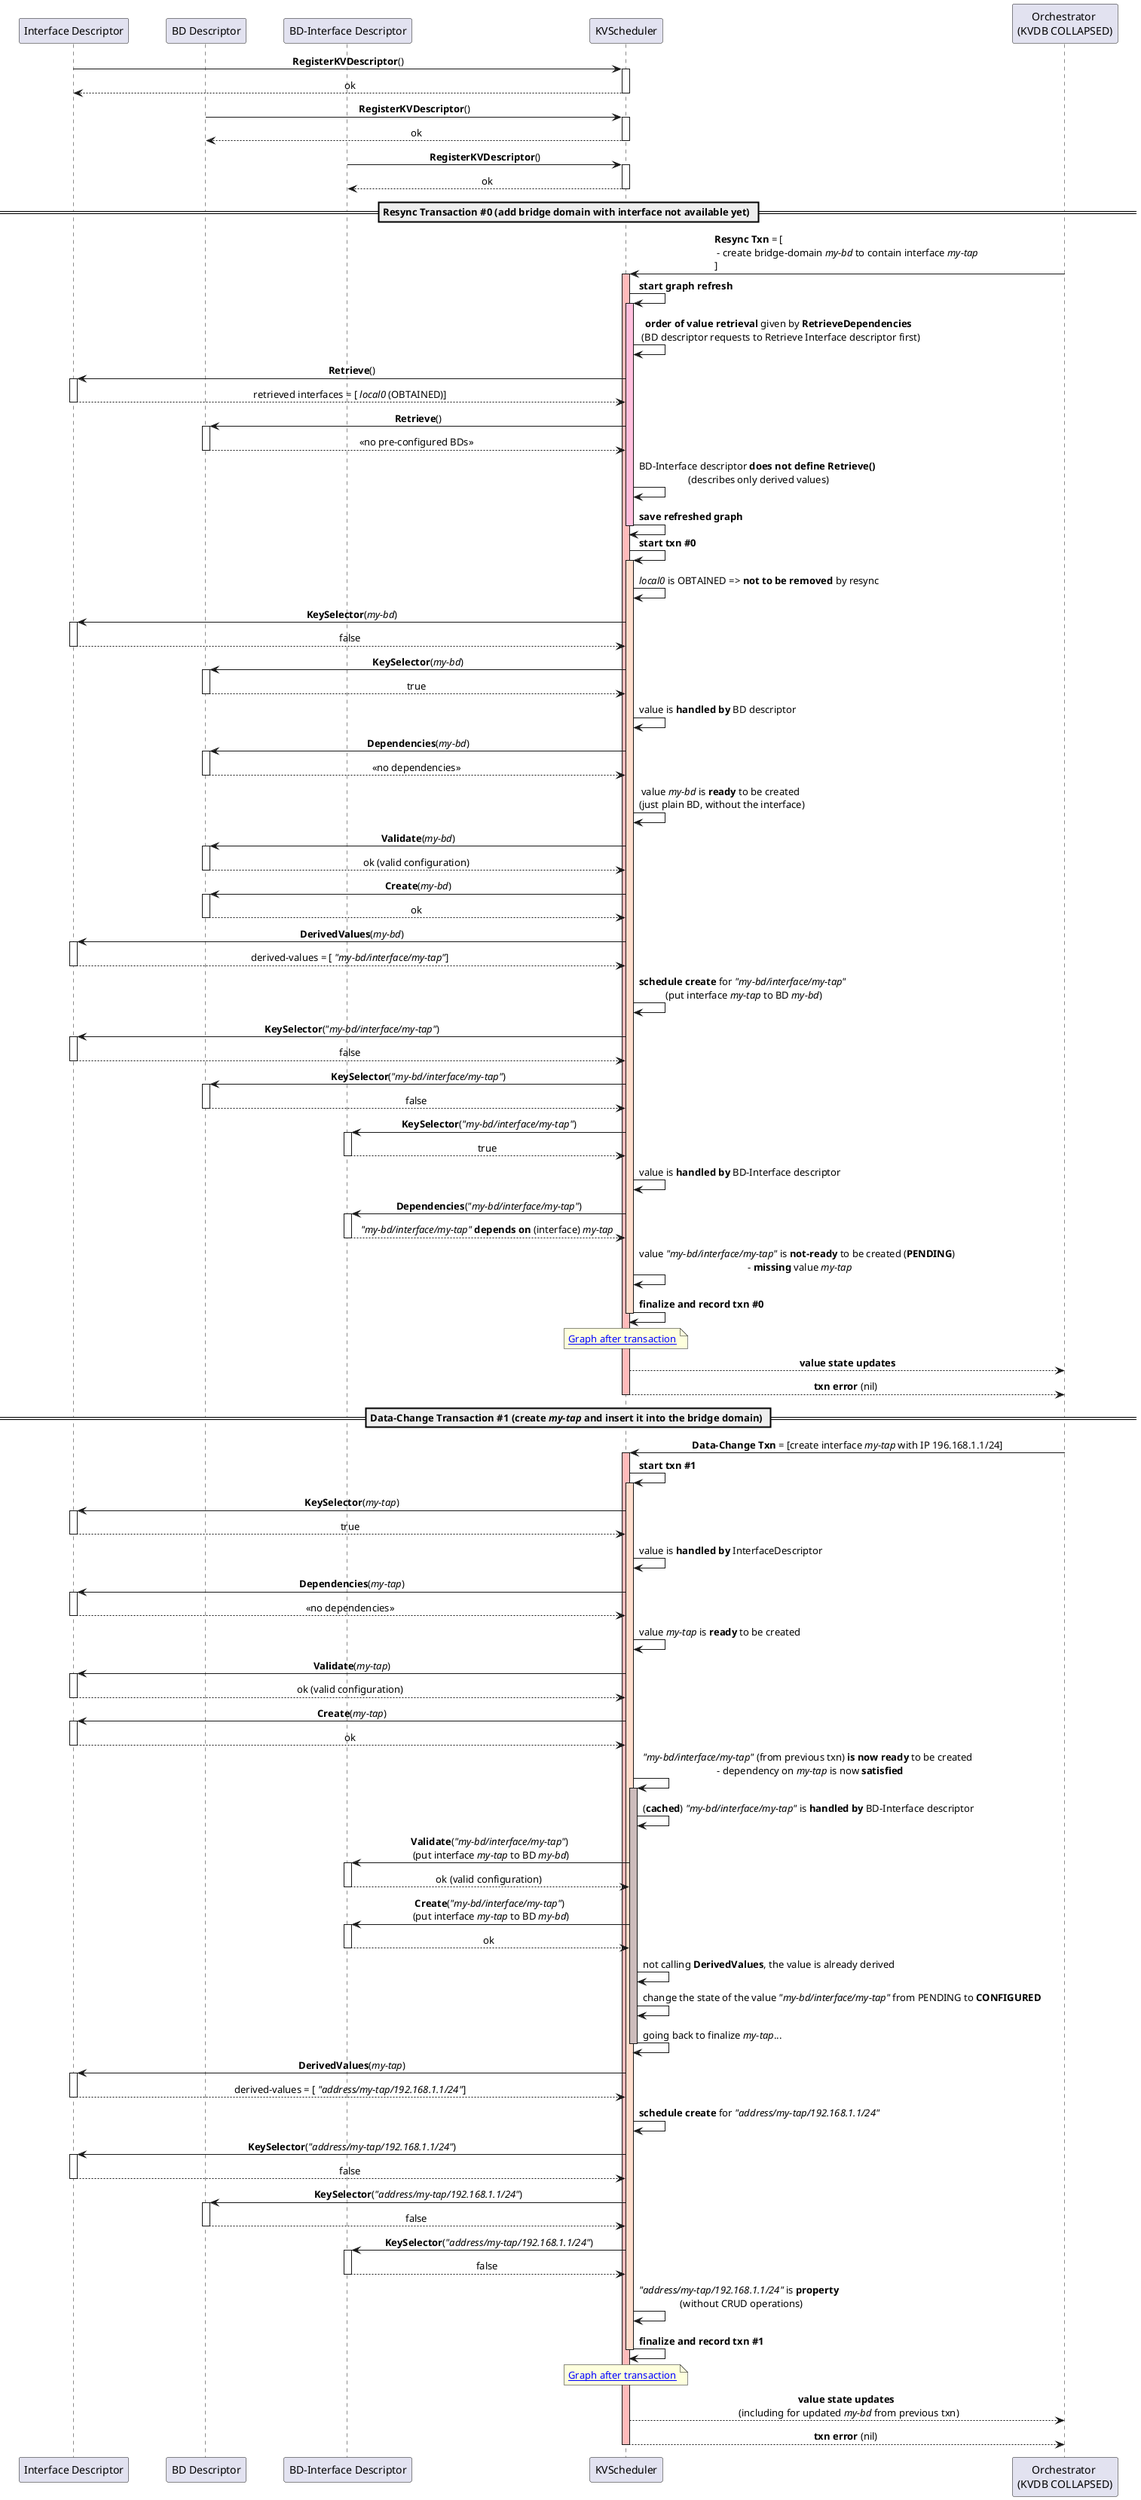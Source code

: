 @startuml

skinparam ParticipantPadding 20
skinparam BoxPadding 10
skinparam SequenceMessageAlign center

participant ID as "Interface Descriptor"
participant BD as "BD Descriptor"
participant BDI as "BD-Interface Descriptor"
participant KVS as "KVScheduler"
participant ORCH as "Orchestrator \n(KVDB COLLAPSED)"

ID -> KVS: **RegisterKVDescriptor**()
activate KVS
KVS --> ID: ok
deactivate KVS
BD -> KVS: **RegisterKVDescriptor**()
activate KVS
KVS --> BD: ok
deactivate KVS
BDI -> KVS: **RegisterKVDescriptor**()
activate KVS
KVS --> BDI: ok
deactivate KVS

== Resync Transaction #0 (add bridge domain with interface not available yet) ==

ORCH -> KVS: **Resync Txn** = [\l - create bridge-domain //my-bd// to contain interface //my-tap// \l]
activate KVS  #FFBBBB

KVS -> KVS: **start graph refresh**
 activate KVS  #FFBFDD
  KVS -> KVS: **order of value retrieval** given by **RetrieveDependencies** \n (BD descriptor requests to Retrieve Interface descriptor first)
  KVS -> ID: **Retrieve**()
   activate ID
    ID --> KVS: retrieved interfaces = [ //local0// (OBTAINED)]
   deactivate ID
  KVS -> BD: **Retrieve**()
   activate BD
    BD --> KVS: << no pre-configured BDs >>
   deactivate BD
  KVS -> KVS: BD-Interface descriptor **does not define Retrieve()** \n(describes only derived values)
  KVS -> KVS: **save refreshed graph**
 deactivate KVS

KVS -> KVS: **start txn #0**
 activate KVS  #FFDDCC
  KVS -> KVS: //local0// is OBTAINED => **not to be removed** by resync
  KVS -> ID: **KeySelector**(//my-bd//)
  activate ID
   ID --> KVS: false
  deactivate ID
  KVS -> BD: **KeySelector**(//my-bd//)
  activate BD
   BD --> KVS: true
  deactivate BD
  KVS -> KVS: value is **handled by** BD descriptor
  KVS -> BD: **Dependencies**(//my-bd//)
   activate BD
    BD --> KVS: << no dependencies >>
   deactivate BD
  KVS -> KVS: value //my-bd// is **ready** to be created \n(just plain BD, without the interface)
  KVS -> BD: **Validate**(//my-bd//)
   activate BD
    BD --> KVS: ok (valid configuration)
   deactivate BD
  KVS -> BD: **Create**(//my-bd//)
   activate BD
    BD --> KVS: ok
   deactivate BD

  KVS -> ID: **DerivedValues**(//my-bd//)
   activate ID
    ID --> KVS: derived-values = [ //"my-bd/interface/my-tap"//]
   deactivate ID
  KVS -> KVS: **schedule create** for //"my-bd/interface/my-tap"// \n(put interface //my-tap// to BD //my-bd//)
  KVS -> ID: **KeySelector**(//"my-bd/interface/my-tap"//)
  activate ID
   ID --> KVS: false
  deactivate ID
  KVS -> BD: **KeySelector**(//"my-bd/interface/my-tap"//)
  activate BD
   BD --> KVS: false
  deactivate BD
  KVS -> BDI: **KeySelector**(//"my-bd/interface/my-tap"//)
  activate BDI
   BDI --> KVS: true
  deactivate BDI
  KVS -> KVS: value is **handled by** BD-Interface descriptor
  KVS -> BDI: **Dependencies**(//"my-bd/interface/my-tap"//)
  activate BDI
   BDI --> KVS: //"my-bd/interface/my-tap"// **depends on** (interface) //my-tap//
  deactivate BDI
  KVS -> KVS: value //"my-bd/interface/my-tap"// is **not-ready** to be created (**PENDING**) \n - **missing** value //my-tap//

  KVS -> KVS: **finalize and record txn #0**
 deactivate KVS

 note over KVS: [[https://raw.githubusercontent.com/milanlenco/vpp-agent/kvs-docs/docs/kvscheduler/cfd/graph/bd_iface_pending.svg?sanitize=true Graph after transaction]]

KVS --> ORCH: **value state updates**
KVS --> ORCH: **txn error** (nil)
deactivate KVS

== Data-Change Transaction #1 (create //my-tap// and insert it into the bridge domain) ==

ORCH -> KVS: **Data-Change Txn** = [create interface //my-tap// with IP 196.168.1.1/24]
activate KVS  #FFBBBB

KVS -> KVS: **start txn #1**
 activate KVS  #FFDDCC
  KVS -> ID: **KeySelector**(//my-tap//)
  activate ID
  ID --> KVS: true
  deactivate ID
  KVS -> KVS: value is **handled by** InterfaceDescriptor
  KVS -> ID: **Dependencies**(//my-tap//)
   activate ID
    ID --> KVS: << no dependencies >>
   deactivate ID
  KVS -> KVS: value //my-tap// is **ready** to be created
  KVS -> ID: **Validate**(//my-tap//)
   activate ID
    ID --> KVS: ok (valid configuration)
   deactivate ID
  KVS -> ID: **Create**(//my-tap//)
   activate ID
    ID --> KVS: ok
   deactivate ID

  KVS -> KVS: //"my-bd/interface/my-tap"// (from previous txn) **is now ready** to be created \n - dependency on //my-tap// is now **satisfied**
   activate KVS #CCBBBB
    KVS -> KVS: (**cached**) //"my-bd/interface/my-tap"// is **handled by** BD-Interface descriptor
    KVS -> BDI: **Validate**(//"my-bd/interface/my-tap"//) \n(put interface //my-tap// to BD //my-bd//)
     activate BDI
      BDI --> KVS: ok (valid configuration)
     deactivate BDI
    KVS -> BDI: **Create**(//"my-bd/interface/my-tap"//) \n(put interface //my-tap// to BD //my-bd//)
     activate BDI
      BDI --> KVS: ok
     deactivate BDI
    KVS -> KVS: not calling **DerivedValues**, the value is already derived
    KVS -> KVS: change the state of the value //"my-bd/interface/my-tap"// from PENDING to **CONFIGURED**
    KVS -> KVS: going back to finalize //my-tap//...
   deactivate KVS

  KVS -> ID: **DerivedValues**(//my-tap//)
   activate ID
    ID --> KVS: derived-values = [ //"address/my-tap/192.168.1.1/24"//]
   deactivate ID
  KVS -> KVS: **schedule create** for //"address/my-tap/192.168.1.1/24"//
  KVS -> ID: **KeySelector**(//"address/my-tap/192.168.1.1/24"//)
   activate ID
    ID --> KVS: false
   deactivate ID
    KVS -> BD: **KeySelector**(//"address/my-tap/192.168.1.1/24"//)
   activate BD
    BD --> KVS: false
   deactivate BD
    KVS -> BDI: **KeySelector**(//"address/my-tap/192.168.1.1/24"//)
   activate BDI
    BDI --> KVS: false
   deactivate BDI
  KVS -> KVS: //"address/my-tap/192.168.1.1/24"// is **property** \n (without CRUD operations)

  KVS -> KVS: **finalize and record txn #1**
 deactivate KVS

 note over KVS: [[https://raw.githubusercontent.com/milanlenco/vpp-agent/kvs-docs/docs/kvscheduler/cfd/graph/bd_iface_configured.svg?sanitize=true Graph after transaction]]

KVS --> ORCH: **value state updates** \n (including for updated //my-bd// from previous txn)
KVS --> ORCH: **txn error** (nil)
deactivate KVS

@enduml